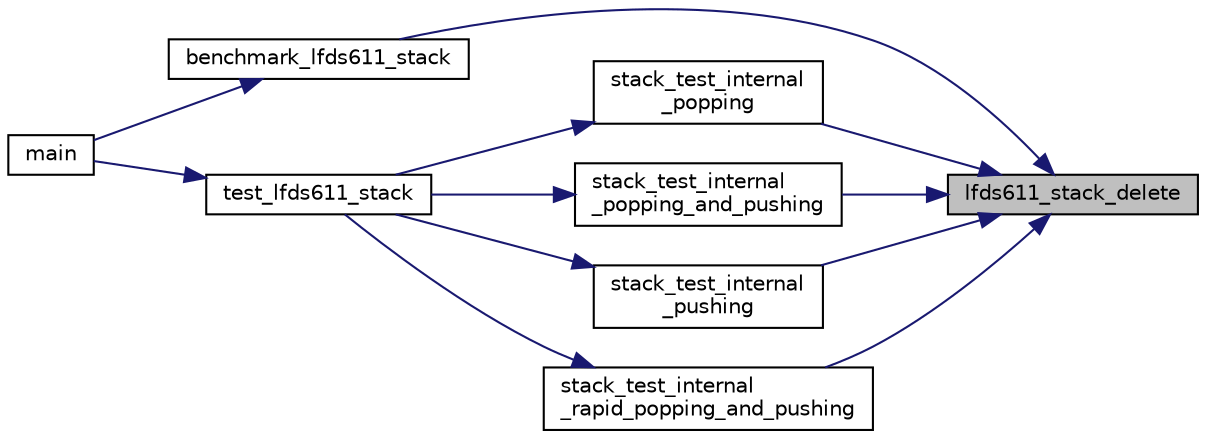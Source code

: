 digraph "lfds611_stack_delete"
{
 // LATEX_PDF_SIZE
  edge [fontname="Helvetica",fontsize="10",labelfontname="Helvetica",labelfontsize="10"];
  node [fontname="Helvetica",fontsize="10",shape=record];
  rankdir="RL";
  Node1 [label="lfds611_stack_delete",height=0.2,width=0.4,color="black", fillcolor="grey75", style="filled", fontcolor="black",tooltip=" "];
  Node1 -> Node2 [dir="back",color="midnightblue",fontsize="10",style="solid",fontname="Helvetica"];
  Node2 [label="benchmark_lfds611_stack",height=0.2,width=0.4,color="black", fillcolor="white", style="filled",URL="$liblfds6_81_81_2test_2src_2internal_8h.html#ae62f2383428b4bdfdfef084fcb51eb14",tooltip=" "];
  Node2 -> Node3 [dir="back",color="midnightblue",fontsize="10",style="solid",fontname="Helvetica"];
  Node3 [label="main",height=0.2,width=0.4,color="black", fillcolor="white", style="filled",URL="$UTIL_2LFDS_2liblfds6_81_81_2test_2src_2main_8c.html#a3c04138a5bfe5d72780bb7e82a18e627",tooltip=" "];
  Node1 -> Node4 [dir="back",color="midnightblue",fontsize="10",style="solid",fontname="Helvetica"];
  Node4 [label="stack_test_internal\l_popping",height=0.2,width=0.4,color="black", fillcolor="white", style="filled",URL="$test__stack_8c.html#aa192b3c754a5bc86ed24078dcecc56d9",tooltip=" "];
  Node4 -> Node5 [dir="back",color="midnightblue",fontsize="10",style="solid",fontname="Helvetica"];
  Node5 [label="test_lfds611_stack",height=0.2,width=0.4,color="black", fillcolor="white", style="filled",URL="$test__stack_8c.html#abd4ca1201484a92bad5abf57fd14eef0",tooltip=" "];
  Node5 -> Node3 [dir="back",color="midnightblue",fontsize="10",style="solid",fontname="Helvetica"];
  Node1 -> Node6 [dir="back",color="midnightblue",fontsize="10",style="solid",fontname="Helvetica"];
  Node6 [label="stack_test_internal\l_popping_and_pushing",height=0.2,width=0.4,color="black", fillcolor="white", style="filled",URL="$test__stack_8c.html#a07ce640033aa9942936c5f8487caa16d",tooltip=" "];
  Node6 -> Node5 [dir="back",color="midnightblue",fontsize="10",style="solid",fontname="Helvetica"];
  Node1 -> Node7 [dir="back",color="midnightblue",fontsize="10",style="solid",fontname="Helvetica"];
  Node7 [label="stack_test_internal\l_pushing",height=0.2,width=0.4,color="black", fillcolor="white", style="filled",URL="$test__stack_8c.html#a8ea8432c009448f8fe94c3d3dd87f6d5",tooltip=" "];
  Node7 -> Node5 [dir="back",color="midnightblue",fontsize="10",style="solid",fontname="Helvetica"];
  Node1 -> Node8 [dir="back",color="midnightblue",fontsize="10",style="solid",fontname="Helvetica"];
  Node8 [label="stack_test_internal\l_rapid_popping_and_pushing",height=0.2,width=0.4,color="black", fillcolor="white", style="filled",URL="$test__stack_8c.html#aad478047cc246905b13310c9b4aa83b1",tooltip=" "];
  Node8 -> Node5 [dir="back",color="midnightblue",fontsize="10",style="solid",fontname="Helvetica"];
}
